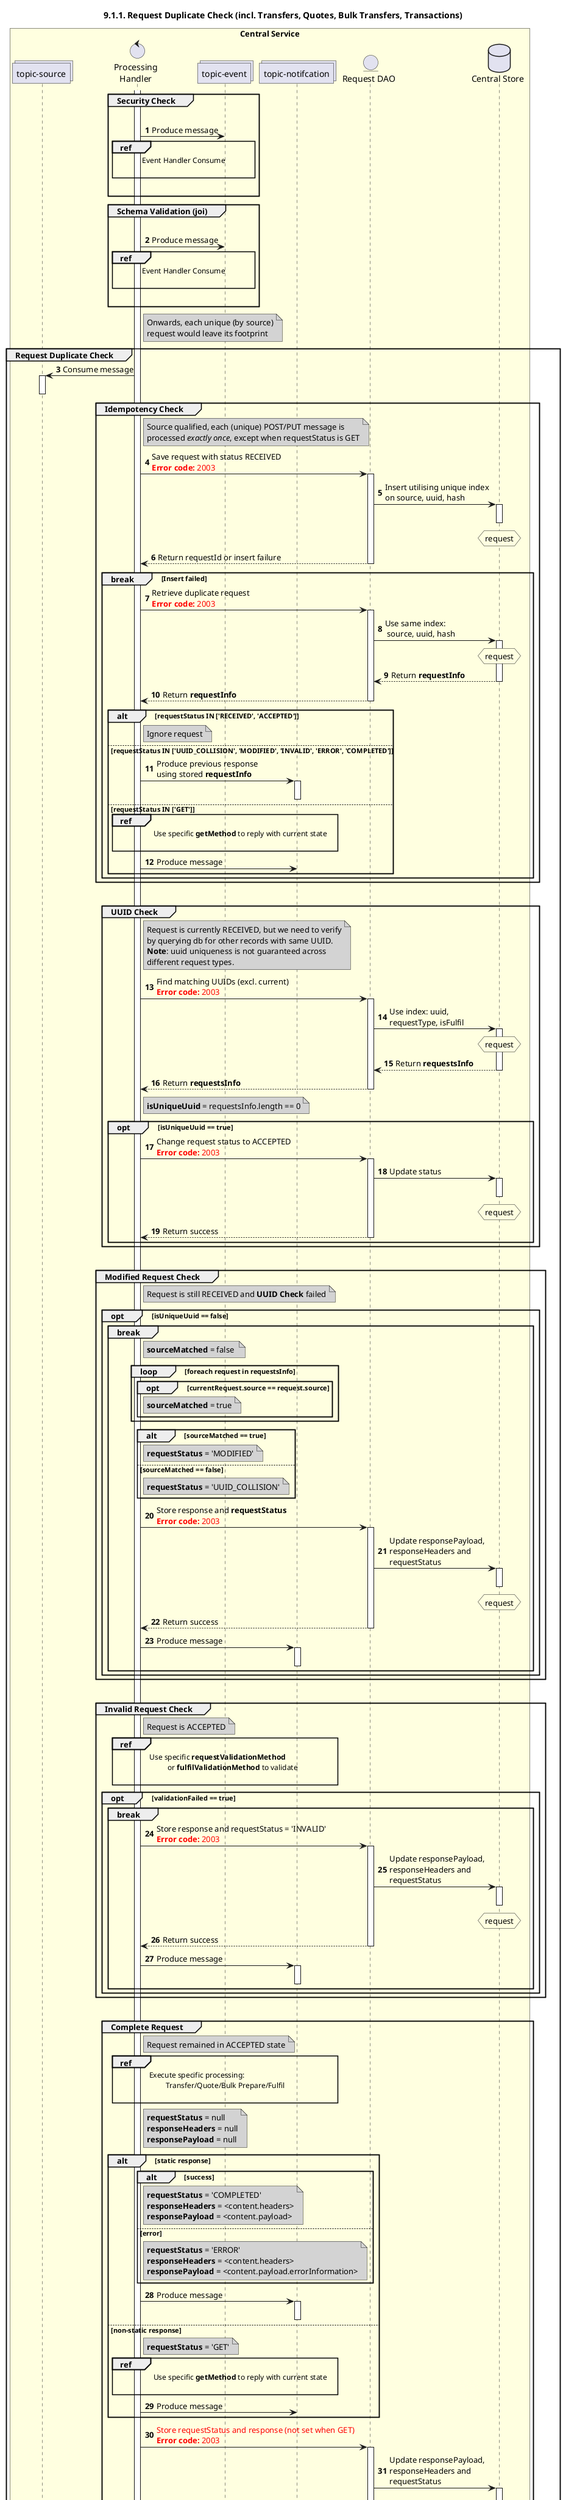 /'*****
 License
 --------------
 Copyright © 2017 Bill & Melinda Gates Foundation
 The Mojaloop files are made available by the Bill & Melinda Gates Foundation under the Apache License, Version 2.0 (the "License") and you may not use these files except in compliance with the License. You may obtain a copy of the License at
 http://www.apache.org/licenses/LICENSE-2.0
 Unless required by applicable law or agreed to in writing, the Mojaloop files are distributed on an "AS IS" BASIS, WITHOUT WARRANTIES OR CONDITIONS OF ANY KIND, either express or implied. See the License for the specific language governing permissions and limitations under the License.
 Contributors
 --------------
 This is the official list of the Mojaloop project contributors for this file.
 Names of the original copyright holders (individuals or organizations)
 should be listed with a '*' in the first column. People who have
 contributed from an organization can be listed under the organization
 that actually holds the copyright for their contributions (see the
 Gates Foundation organization for an example). Those individuals should have
 their names indented and be marked with a '-'. Email address can be added
 optionally within square brackets <email>.
 * Gates Foundation
 - Name Surname <name.surname@gatesfoundation.com>

 * Georgi Georgiev <georgi.georgiev@modusbox.com>
 --------------
 ******'/

@startuml
' declate title
title 9.1.1. Request Duplicate Check (incl. Transfers, Quotes, Bulk Transfers, Transactions)

autonumber

' Actor Keys:
'   boundary - APIs/Interfaces, etc
'   collections - Kafka Topics
'   control - Kafka Consumers
'   entity - Database Access Objects
'   database - Database Persistance Store

' declare actors
collections "topic-source" as TOPIC_SOURCE
control "Processing\nHandler" as HANDLER
collections "topic-event" as TOPIC_EVENTS
collections "topic-notifcation" as TOPIC_NOTIFICATION
entity "Request DAO" as DAO
database "Central Store" as DB

box "Central Service" #LightYellow
    participant TOPIC_SOURCE
    participant HANDLER
    participant TOPIC_EVENTS
    participant TOPIC_NOTIFICATION
    participant DAO
    participant DB
end box

' start flow
group Security Check
    |||
    HANDLER -> TOPIC_EVENTS: Produce message
    ref over HANDLER, TOPIC_EVENTS: Event Handler Consume\n
    |||
end

group Schema Validation (joi)
    |||
    HANDLER -> TOPIC_EVENTS: Produce message
    ref over HANDLER, TOPIC_EVENTS: Event Handler Consume\n
    |||
end

note right of HANDLER #lightgrey
    Onwards, each unique (by source)
    request would leave its footprint
end note

activate HANDLER
group Request Duplicate Check
    TOPIC_SOURCE <- HANDLER: Consume message
    activate TOPIC_SOURCE
    deactivate TOPIC_SOURCE

    group Idempotency Check
        note right of HANDLER #lightgrey
            Source qualified, each (unique) POST/PUT message is
            processed //exactly once//, except when requestStatus is GET
        end note

        HANDLER -> DAO: Save request with status RECEIVED\n<color #red><b>Error code:</b> 2003</color>
        activate DAO
        DAO -> DB: Insert utilising unique index\non source, uuid, hash
        hnote over DB #lightyellow
            request
        end note
        activate DB
        deactivate DB
        DAO --> HANDLER: Return requestId or insert failure
        deactivate DAO

        break Insert failed
            HANDLER -> DAO: Retrieve duplicate request\n<color #red><b>Error code:</b> 2003</color>
            activate DAO
            DAO -> DB: Use same index:\n source, uuid, hash
            hnote over DB #lightyellow
                request
            end note
            activate DB
            DB --> DAO: Return **requestInfo**
            deactivate DB
            DAO --> HANDLER: Return **requestInfo**
            deactivate DAO

            alt requestStatus IN ['RECEIVED', 'ACCEPTED']
                note right of HANDLER #lightgrey
                    Ignore request
                end note
            else requestStatus IN ['UUID_COLLISION', 'MODIFIED', 'INVALID', 'ERROR', 'COMPLETED']
                HANDLER -> TOPIC_NOTIFICATION: Produce previous response\nusing stored **requestInfo**
                activate TOPIC_NOTIFICATION
                deactivate TOPIC_NOTIFICATION
            else requestStatus IN ['GET']
                ref over HANDLER, TOPIC_NOTIFICATION: \t\tUse specific **getMethod** to reply with current state\t\n
                HANDLER -> TOPIC_NOTIFICATION: Produce message
            end
        end
    end
    |||

    group UUID Check
        note right of HANDLER #lightgrey
            Request is currently RECEIVED, but we need to verify
            by querying db for other records with same UUID.
            **Note**: uuid uniqueness is not guaranteed across
            different request types.
        end note

        HANDLER -> DAO: Find matching UUIDs (excl. current)\n<color #red><b>Error code:</b> 2003</color>
        activate DAO
        DAO -> DB: Use index: uuid,\nrequestType, isFulfil
        hnote over DB #lightyellow
            request
        end note
        activate DB
        DB --> DAO: Return **requestsInfo**
        deactivate DB
        DAO --> HANDLER: Return **requestsInfo**
        deactivate DAO

        note right of HANDLER #lightgrey
            **isUniqueUuid** = requestsInfo.length == 0
        end note

        opt isUniqueUuid == true
            HANDLER -> DAO: Change request status to ACCEPTED\n<color #red><b>Error code:</b> 2003</color>
            activate DAO
            DAO -> DB: Update status
            hnote over DB #lightyellow
                request
            end note
            activate DB
            deactivate DB
            DAO --> HANDLER: Return success
            deactivate DAO
        end
    end
    |||

    group Modified Request Check
        note right of HANDLER #lightgrey
            Request is still RECEIVED and **UUID Check** failed
        end note
        opt isUniqueUuid == false
            break
                note right of HANDLER #lightgrey
                    **sourceMatched** = false 
                end note

                loop foreach request in requestsInfo
                    opt currentRequest.source == request.source
                        note right of HANDLER #lightgrey
                            **sourceMatched** = true
                        end note
                    end
                end

                alt sourceMatched == true
                    note right of HANDLER #lightgrey
                        **requestStatus** = 'MODIFIED'
                    end note
                else sourceMatched == false
                    note right of HANDLER #lightgrey
                        **requestStatus** = 'UUID_COLLISION'
                    end note
                end

                HANDLER -> DAO: Store response and **requestStatus**\n<color #red><b>Error code:</b> 2003</color>
                activate DAO
                DAO -> DB: Update responsePayload,\nresponseHeaders and\nrequestStatus
                hnote over DB #lightyellow
                    request
                end note
                activate DB
                deactivate DB
                DAO --> HANDLER: Return success
                deactivate DAO

                HANDLER -> TOPIC_NOTIFICATION: Produce message
                activate TOPIC_NOTIFICATION
                deactivate TOPIC_NOTIFICATION
            end
        end
    end
    |||

    group Invalid Request Check
        note right of HANDLER #lightgrey
            Request is ACCEPTED
        end note

        ref over HANDLER, TOPIC_NOTIFICATION: \tUse specific **requestValidationMethod**\t\t\n\tor **fulfilValidationMethod** to validate\n

        opt validationFailed == true
            break
                HANDLER -> DAO: Store response and requestStatus = 'INVALID'\n<color #red><b>Error code:</b> 2003</color>
                activate DAO
                DAO -> DB: Update responsePayload,\nresponseHeaders and\nrequestStatus
                hnote over DB #lightyellow
                    request
                end note
                activate DB
                deactivate DB
                DAO --> HANDLER: Return success
                deactivate DAO

                HANDLER -> TOPIC_NOTIFICATION: Produce message
                activate TOPIC_NOTIFICATION
                deactivate TOPIC_NOTIFICATION
            end
        end
    end
    |||

    group Complete Request
        note right of HANDLER #lightgrey
            Request remained in ACCEPTED state
        end note

        ref over HANDLER, TOPIC_NOTIFICATION: Execute specific processing:\t\t\t\t\nTransfer/Quote/Bulk Prepare/Fulfil\n

        note right of HANDLER #lightgrey
            **requestStatus** = null
            **responseHeaders** = null
            **responsePayload** = null
        end note


        alt static response
            alt success
                note right of HANDLER #lightgrey
                    **requestStatus** = 'COMPLETED'
                    **responseHeaders** = <content.headers>
                    **responsePayload** = <content.payload>
                end note
            else error
                note right of HANDLER #lightgrey
                    **requestStatus** = 'ERROR'
                    **responseHeaders** = <content.headers>
                    **responsePayload** = <content.payload.errorInformation>
                end note
            end

            HANDLER -> TOPIC_NOTIFICATION: Produce message
            activate TOPIC_NOTIFICATION
            deactivate TOPIC_NOTIFICATION
        else non-static response
            note right of HANDLER #lightgrey
                **requestStatus** = 'GET'
            end note
            ref over HANDLER, TOPIC_NOTIFICATION: \t\tUse specific **getMethod** to reply with current state\t\n
            HANDLER -> TOPIC_NOTIFICATION: Produce message
        end

        HANDLER -> DAO: <color #red>Store requestStatus and response (not set when GET)</color>\n<color #red><b>Error code:</b> 2003</color>
        activate DAO
        DAO -> DB: Update responsePayload,\nresponseHeaders and\nrequestStatus
        hnote over DB #lightyellow
            request
        end note
        activate DB
        deactivate DB
        DAO --> HANDLER: Return success
        deactivate DAO
    end
    |||
    
    note right of HANDLER #lightgrey
        √ Order is performance optimised
        √ request.isFulfil replaces additional lookup or doubling the count of requestTypes
        √ request.destination provides for fulfil request validation (destination should match when isFulfil == true)
        — <color #red>(TBD)</color> Unique and regular indexes are used for performance during check, BUT may delay operations
        — <color #red>(TBD)</color> Status update and store response may cost resources, BUT no await or following notification?
        — <color #red>(TBD)</color> Saved response provides processing exactly once, but storage and security may be affected
        — <color #red>(TBD)</color> requestType.methods provide easy configuration for custom processing according to request type
    end note
    |||
end

@enduml
